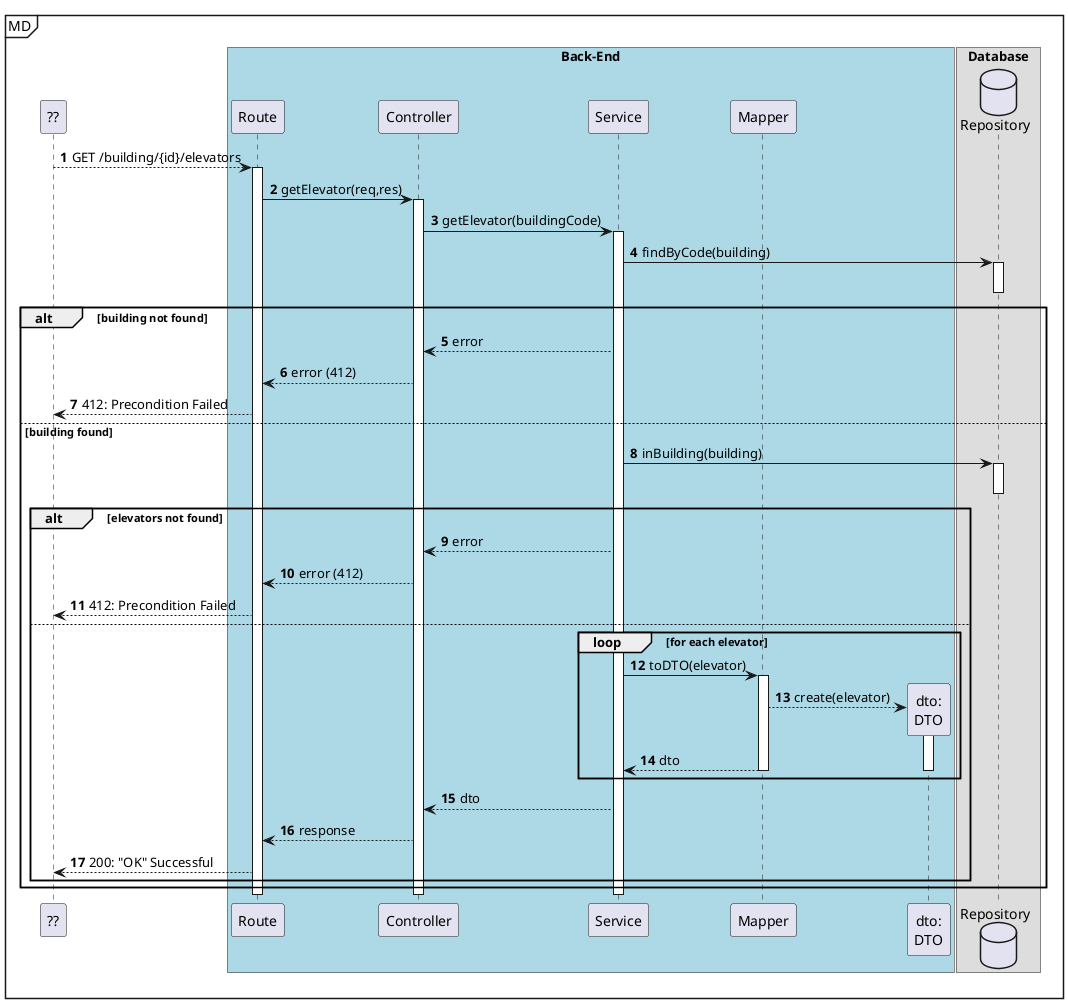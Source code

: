 @startuml
autonumber

participant "??" as ui

mainframe MD
box "Back-End" #LightBlue
participant "Route" as r
participant "Controller" as ctrl
participant "Service" as svc


participant "Mapper" as map
participant "dto:\nDTO" as dto
end box

box "Database"
database "Repository" as repo
end box

ui --> r: GET /building/{id}/elevators
    activate r
        r -> ctrl : getElevator(req,res)
        activate ctrl
            ctrl -> svc : getElevator(buildingCode)
            activate svc
                svc -> repo : findByCode(building)
                activate repo
                deactivate repo

                alt building not found
                    svc --> ctrl : error
                    ctrl --> r : error (412)
                    ui<--r : 412: Precondition Failed
                else building found

                    svc -> repo: inBuilding(building)
                    activate repo
                    deactivate repo

                    alt elevators not found
                        svc --> ctrl : error
                        ctrl --> r : error (412)
                        ui<--r : 412: Precondition Failed

                    else

                        loop for each elevator

                                svc -> map : toDTO(elevator)
                            activate map
                                map --> dto** : create(elevator)
                                activate dto
                                    map --> svc : dto
                                deactivate dto
                            deactivate map
                        end loop
                            svc --> ctrl : dto
                            ctrl --> r : response
                            ui<-- r : 200: "OK" Successful

                    end
                end
            deactivate svc
        deactivate ctrl
    deactivate r

@enduml
